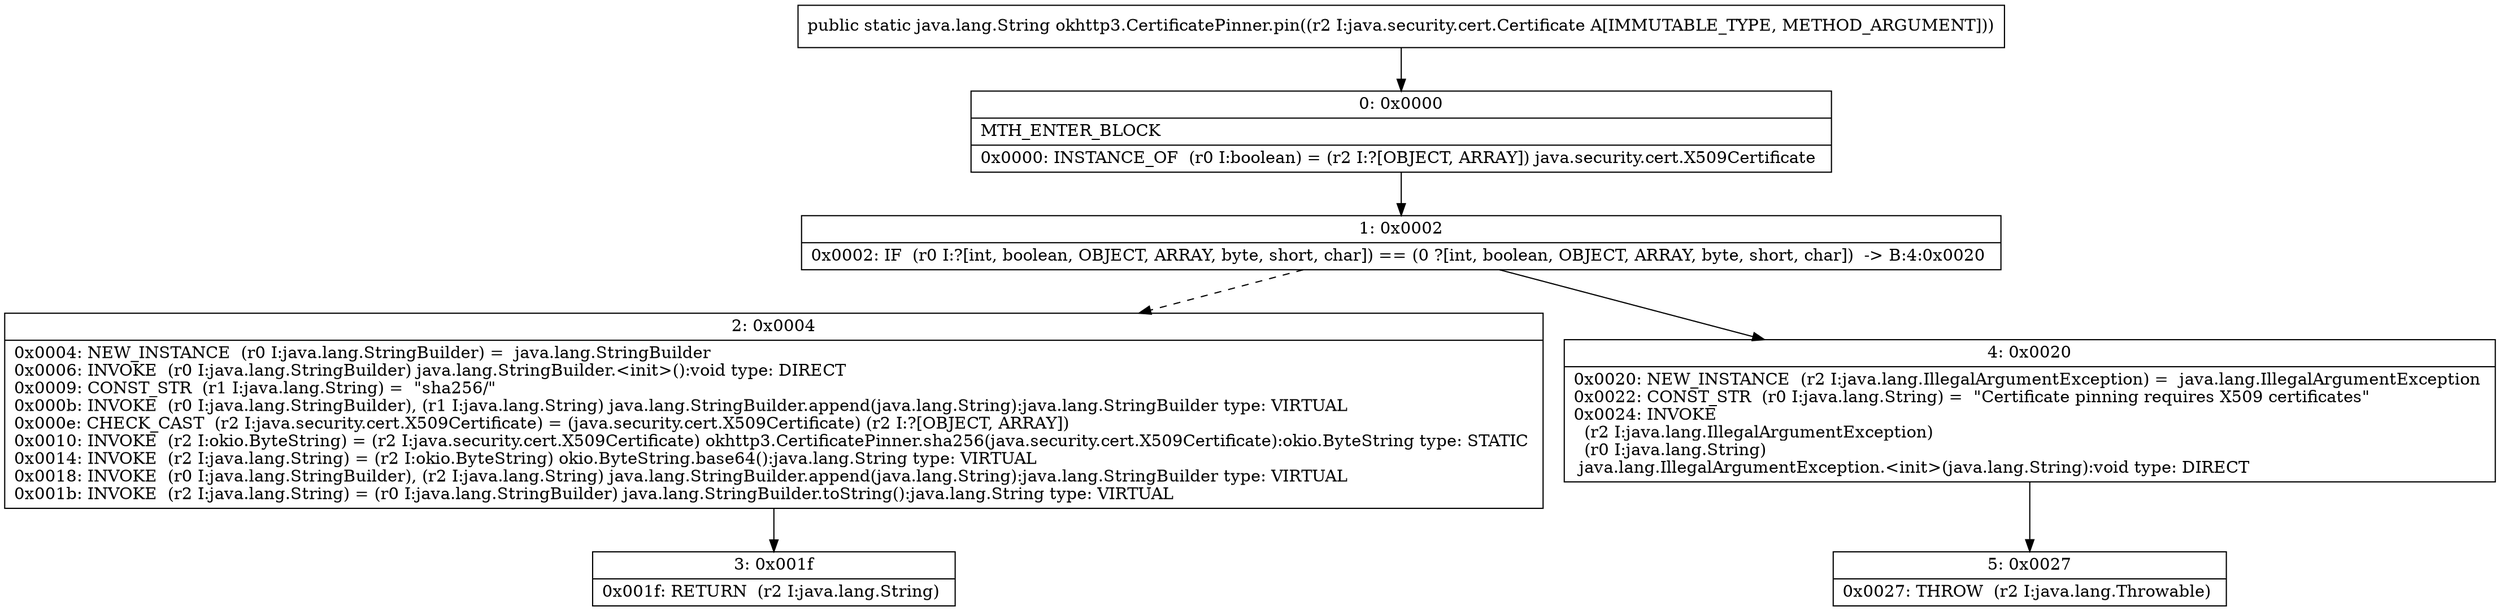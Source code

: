 digraph "CFG forokhttp3.CertificatePinner.pin(Ljava\/security\/cert\/Certificate;)Ljava\/lang\/String;" {
Node_0 [shape=record,label="{0\:\ 0x0000|MTH_ENTER_BLOCK\l|0x0000: INSTANCE_OF  (r0 I:boolean) = (r2 I:?[OBJECT, ARRAY]) java.security.cert.X509Certificate \l}"];
Node_1 [shape=record,label="{1\:\ 0x0002|0x0002: IF  (r0 I:?[int, boolean, OBJECT, ARRAY, byte, short, char]) == (0 ?[int, boolean, OBJECT, ARRAY, byte, short, char])  \-\> B:4:0x0020 \l}"];
Node_2 [shape=record,label="{2\:\ 0x0004|0x0004: NEW_INSTANCE  (r0 I:java.lang.StringBuilder) =  java.lang.StringBuilder \l0x0006: INVOKE  (r0 I:java.lang.StringBuilder) java.lang.StringBuilder.\<init\>():void type: DIRECT \l0x0009: CONST_STR  (r1 I:java.lang.String) =  \"sha256\/\" \l0x000b: INVOKE  (r0 I:java.lang.StringBuilder), (r1 I:java.lang.String) java.lang.StringBuilder.append(java.lang.String):java.lang.StringBuilder type: VIRTUAL \l0x000e: CHECK_CAST  (r2 I:java.security.cert.X509Certificate) = (java.security.cert.X509Certificate) (r2 I:?[OBJECT, ARRAY]) \l0x0010: INVOKE  (r2 I:okio.ByteString) = (r2 I:java.security.cert.X509Certificate) okhttp3.CertificatePinner.sha256(java.security.cert.X509Certificate):okio.ByteString type: STATIC \l0x0014: INVOKE  (r2 I:java.lang.String) = (r2 I:okio.ByteString) okio.ByteString.base64():java.lang.String type: VIRTUAL \l0x0018: INVOKE  (r0 I:java.lang.StringBuilder), (r2 I:java.lang.String) java.lang.StringBuilder.append(java.lang.String):java.lang.StringBuilder type: VIRTUAL \l0x001b: INVOKE  (r2 I:java.lang.String) = (r0 I:java.lang.StringBuilder) java.lang.StringBuilder.toString():java.lang.String type: VIRTUAL \l}"];
Node_3 [shape=record,label="{3\:\ 0x001f|0x001f: RETURN  (r2 I:java.lang.String) \l}"];
Node_4 [shape=record,label="{4\:\ 0x0020|0x0020: NEW_INSTANCE  (r2 I:java.lang.IllegalArgumentException) =  java.lang.IllegalArgumentException \l0x0022: CONST_STR  (r0 I:java.lang.String) =  \"Certificate pinning requires X509 certificates\" \l0x0024: INVOKE  \l  (r2 I:java.lang.IllegalArgumentException)\l  (r0 I:java.lang.String)\l java.lang.IllegalArgumentException.\<init\>(java.lang.String):void type: DIRECT \l}"];
Node_5 [shape=record,label="{5\:\ 0x0027|0x0027: THROW  (r2 I:java.lang.Throwable) \l}"];
MethodNode[shape=record,label="{public static java.lang.String okhttp3.CertificatePinner.pin((r2 I:java.security.cert.Certificate A[IMMUTABLE_TYPE, METHOD_ARGUMENT])) }"];
MethodNode -> Node_0;
Node_0 -> Node_1;
Node_1 -> Node_2[style=dashed];
Node_1 -> Node_4;
Node_2 -> Node_3;
Node_4 -> Node_5;
}

